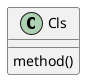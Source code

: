 {
  "sha1": "c8o409za04p8wyie2bxlav3rbk3kns5",
  "insertion": {
    "when": "2024-06-01T09:03:01.069Z",
    "user": "plantuml@gmail.com"
  }
}
@startuml
class Cls {
	method()
}

note right of Cls::typo
	error
end note
@enduml
